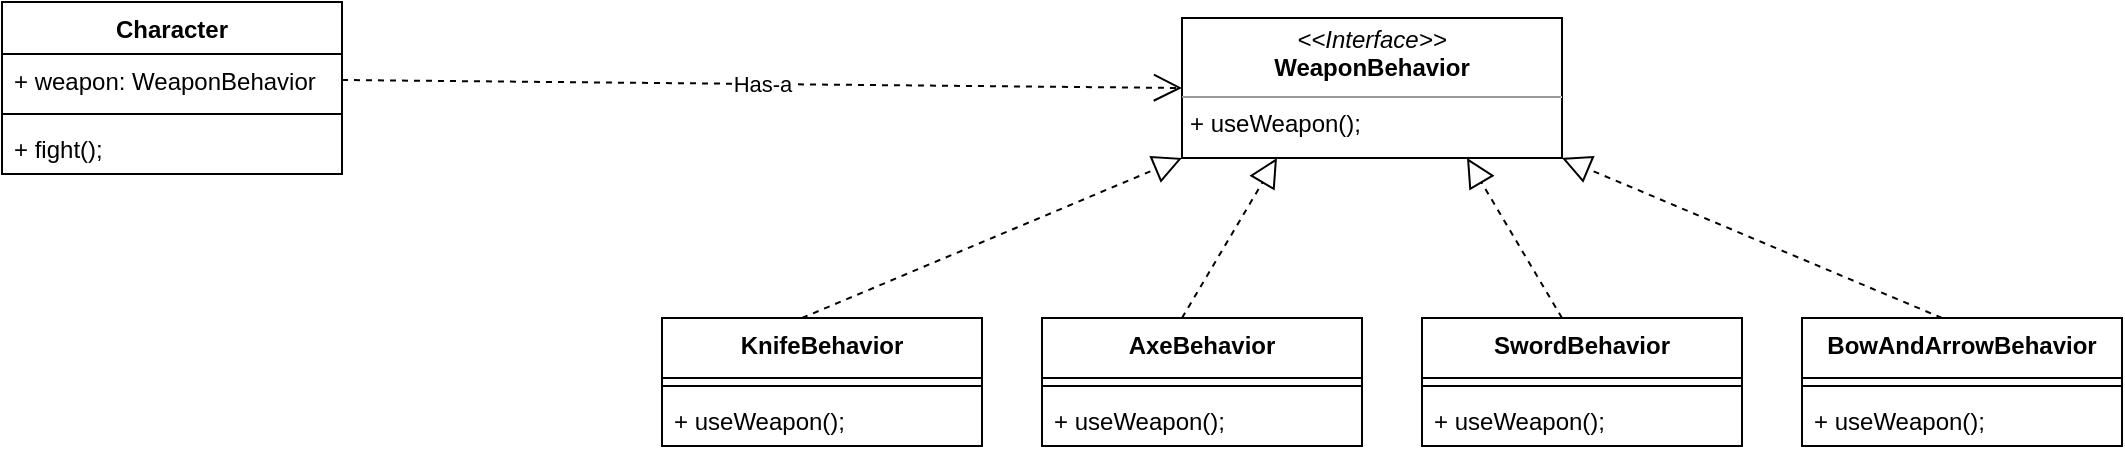 <mxfile version="20.8.3" type="github">
  <diagram id="rSioMry44xC4J9jirlgh" name="Página-1">
    <mxGraphModel dx="1004" dy="1405" grid="1" gridSize="10" guides="1" tooltips="1" connect="1" arrows="1" fold="1" page="1" pageScale="1" pageWidth="1169" pageHeight="827" math="0" shadow="0">
      <root>
        <mxCell id="0" />
        <mxCell id="1" parent="0" />
        <mxCell id="Ts7qb8tl-SaD9pUdBXGc-5" value="Character" style="swimlane;fontStyle=1;align=center;verticalAlign=top;childLayout=stackLayout;horizontal=1;startSize=26;horizontalStack=0;resizeParent=1;resizeParentMax=0;resizeLast=0;collapsible=1;marginBottom=0;" vertex="1" parent="1">
          <mxGeometry x="190" y="312" width="170" height="86" as="geometry" />
        </mxCell>
        <mxCell id="Ts7qb8tl-SaD9pUdBXGc-6" value="+ weapon: WeaponBehavior" style="text;strokeColor=none;fillColor=none;align=left;verticalAlign=top;spacingLeft=4;spacingRight=4;overflow=hidden;rotatable=0;points=[[0,0.5],[1,0.5]];portConstraint=eastwest;" vertex="1" parent="Ts7qb8tl-SaD9pUdBXGc-5">
          <mxGeometry y="26" width="170" height="26" as="geometry" />
        </mxCell>
        <mxCell id="Ts7qb8tl-SaD9pUdBXGc-7" value="" style="line;strokeWidth=1;fillColor=none;align=left;verticalAlign=middle;spacingTop=-1;spacingLeft=3;spacingRight=3;rotatable=0;labelPosition=right;points=[];portConstraint=eastwest;strokeColor=inherit;" vertex="1" parent="Ts7qb8tl-SaD9pUdBXGc-5">
          <mxGeometry y="52" width="170" height="8" as="geometry" />
        </mxCell>
        <mxCell id="Ts7qb8tl-SaD9pUdBXGc-8" value="+ fight();" style="text;strokeColor=none;fillColor=none;align=left;verticalAlign=top;spacingLeft=4;spacingRight=4;overflow=hidden;rotatable=0;points=[[0,0.5],[1,0.5]];portConstraint=eastwest;" vertex="1" parent="Ts7qb8tl-SaD9pUdBXGc-5">
          <mxGeometry y="60" width="170" height="26" as="geometry" />
        </mxCell>
        <mxCell id="Ts7qb8tl-SaD9pUdBXGc-9" value="KnifeBehavior" style="swimlane;fontStyle=1;align=center;verticalAlign=top;childLayout=stackLayout;horizontal=1;startSize=30;horizontalStack=0;resizeParent=1;resizeParentMax=0;resizeLast=0;collapsible=1;marginBottom=0;" vertex="1" parent="1">
          <mxGeometry x="520" y="470" width="160" height="64" as="geometry">
            <mxRectangle x="370" y="550" width="120" height="30" as="alternateBounds" />
          </mxGeometry>
        </mxCell>
        <mxCell id="Ts7qb8tl-SaD9pUdBXGc-15" value="" style="endArrow=block;dashed=1;endFill=0;endSize=12;html=1;rounded=0;entryX=0;entryY=1;entryDx=0;entryDy=0;" edge="1" parent="Ts7qb8tl-SaD9pUdBXGc-9" target="Ts7qb8tl-SaD9pUdBXGc-14">
          <mxGeometry width="160" relative="1" as="geometry">
            <mxPoint x="70" as="sourcePoint" />
            <mxPoint x="230" as="targetPoint" />
          </mxGeometry>
        </mxCell>
        <mxCell id="Ts7qb8tl-SaD9pUdBXGc-11" value="" style="line;strokeWidth=1;fillColor=none;align=left;verticalAlign=middle;spacingTop=-1;spacingLeft=3;spacingRight=3;rotatable=0;labelPosition=right;points=[];portConstraint=eastwest;strokeColor=inherit;" vertex="1" parent="Ts7qb8tl-SaD9pUdBXGc-9">
          <mxGeometry y="30" width="160" height="8" as="geometry" />
        </mxCell>
        <mxCell id="Ts7qb8tl-SaD9pUdBXGc-12" value="+ useWeapon();" style="text;strokeColor=none;fillColor=none;align=left;verticalAlign=top;spacingLeft=4;spacingRight=4;overflow=hidden;rotatable=0;points=[[0,0.5],[1,0.5]];portConstraint=eastwest;" vertex="1" parent="Ts7qb8tl-SaD9pUdBXGc-9">
          <mxGeometry y="38" width="160" height="26" as="geometry" />
        </mxCell>
        <mxCell id="Ts7qb8tl-SaD9pUdBXGc-14" value="&lt;p style=&quot;margin:0px;margin-top:4px;text-align:center;&quot;&gt;&lt;i&gt;&amp;lt;&amp;lt;Interface&amp;gt;&amp;gt;&lt;/i&gt;&lt;br&gt;&lt;b&gt;WeaponBehavior&lt;/b&gt;&lt;/p&gt;&lt;hr size=&quot;1&quot;&gt;&lt;p style=&quot;margin:0px;margin-left:4px;&quot;&gt;+ useWeapon();&lt;br&gt;&lt;/p&gt;" style="verticalAlign=top;align=left;overflow=fill;fontSize=12;fontFamily=Helvetica;html=1;" vertex="1" parent="1">
          <mxGeometry x="780" y="320" width="190" height="70" as="geometry" />
        </mxCell>
        <mxCell id="Ts7qb8tl-SaD9pUdBXGc-16" value="BowAndArrowBehavior" style="swimlane;fontStyle=1;align=center;verticalAlign=top;childLayout=stackLayout;horizontal=1;startSize=30;horizontalStack=0;resizeParent=1;resizeParentMax=0;resizeLast=0;collapsible=1;marginBottom=0;" vertex="1" parent="1">
          <mxGeometry x="1090" y="470" width="160" height="64" as="geometry">
            <mxRectangle x="370" y="550" width="120" height="30" as="alternateBounds" />
          </mxGeometry>
        </mxCell>
        <mxCell id="Ts7qb8tl-SaD9pUdBXGc-17" value="" style="endArrow=block;dashed=1;endFill=0;endSize=12;html=1;rounded=0;entryX=1;entryY=1;entryDx=0;entryDy=0;" edge="1" parent="Ts7qb8tl-SaD9pUdBXGc-16" target="Ts7qb8tl-SaD9pUdBXGc-14">
          <mxGeometry width="160" relative="1" as="geometry">
            <mxPoint x="70" as="sourcePoint" />
            <mxPoint x="230" as="targetPoint" />
          </mxGeometry>
        </mxCell>
        <mxCell id="Ts7qb8tl-SaD9pUdBXGc-18" value="" style="line;strokeWidth=1;fillColor=none;align=left;verticalAlign=middle;spacingTop=-1;spacingLeft=3;spacingRight=3;rotatable=0;labelPosition=right;points=[];portConstraint=eastwest;strokeColor=inherit;" vertex="1" parent="Ts7qb8tl-SaD9pUdBXGc-16">
          <mxGeometry y="30" width="160" height="8" as="geometry" />
        </mxCell>
        <mxCell id="Ts7qb8tl-SaD9pUdBXGc-19" value="+ useWeapon();" style="text;strokeColor=none;fillColor=none;align=left;verticalAlign=top;spacingLeft=4;spacingRight=4;overflow=hidden;rotatable=0;points=[[0,0.5],[1,0.5]];portConstraint=eastwest;" vertex="1" parent="Ts7qb8tl-SaD9pUdBXGc-16">
          <mxGeometry y="38" width="160" height="26" as="geometry" />
        </mxCell>
        <mxCell id="Ts7qb8tl-SaD9pUdBXGc-20" value="AxeBehavior" style="swimlane;fontStyle=1;align=center;verticalAlign=top;childLayout=stackLayout;horizontal=1;startSize=30;horizontalStack=0;resizeParent=1;resizeParentMax=0;resizeLast=0;collapsible=1;marginBottom=0;" vertex="1" parent="1">
          <mxGeometry x="710" y="470" width="160" height="64" as="geometry">
            <mxRectangle x="370" y="550" width="120" height="30" as="alternateBounds" />
          </mxGeometry>
        </mxCell>
        <mxCell id="Ts7qb8tl-SaD9pUdBXGc-21" value="" style="endArrow=block;dashed=1;endFill=0;endSize=12;html=1;rounded=0;entryX=0.25;entryY=1;entryDx=0;entryDy=0;" edge="1" parent="Ts7qb8tl-SaD9pUdBXGc-20" target="Ts7qb8tl-SaD9pUdBXGc-14">
          <mxGeometry width="160" relative="1" as="geometry">
            <mxPoint x="70" as="sourcePoint" />
            <mxPoint x="230" as="targetPoint" />
          </mxGeometry>
        </mxCell>
        <mxCell id="Ts7qb8tl-SaD9pUdBXGc-22" value="" style="line;strokeWidth=1;fillColor=none;align=left;verticalAlign=middle;spacingTop=-1;spacingLeft=3;spacingRight=3;rotatable=0;labelPosition=right;points=[];portConstraint=eastwest;strokeColor=inherit;" vertex="1" parent="Ts7qb8tl-SaD9pUdBXGc-20">
          <mxGeometry y="30" width="160" height="8" as="geometry" />
        </mxCell>
        <mxCell id="Ts7qb8tl-SaD9pUdBXGc-23" value="+ useWeapon();" style="text;strokeColor=none;fillColor=none;align=left;verticalAlign=top;spacingLeft=4;spacingRight=4;overflow=hidden;rotatable=0;points=[[0,0.5],[1,0.5]];portConstraint=eastwest;" vertex="1" parent="Ts7qb8tl-SaD9pUdBXGc-20">
          <mxGeometry y="38" width="160" height="26" as="geometry" />
        </mxCell>
        <mxCell id="Ts7qb8tl-SaD9pUdBXGc-24" value="SwordBehavior" style="swimlane;fontStyle=1;align=center;verticalAlign=top;childLayout=stackLayout;horizontal=1;startSize=30;horizontalStack=0;resizeParent=1;resizeParentMax=0;resizeLast=0;collapsible=1;marginBottom=0;" vertex="1" parent="1">
          <mxGeometry x="900" y="470" width="160" height="64" as="geometry">
            <mxRectangle x="370" y="550" width="120" height="30" as="alternateBounds" />
          </mxGeometry>
        </mxCell>
        <mxCell id="Ts7qb8tl-SaD9pUdBXGc-25" value="" style="endArrow=block;dashed=1;endFill=0;endSize=12;html=1;rounded=0;entryX=0.75;entryY=1;entryDx=0;entryDy=0;" edge="1" parent="Ts7qb8tl-SaD9pUdBXGc-24" target="Ts7qb8tl-SaD9pUdBXGc-14">
          <mxGeometry width="160" relative="1" as="geometry">
            <mxPoint x="70" as="sourcePoint" />
            <mxPoint x="230" as="targetPoint" />
          </mxGeometry>
        </mxCell>
        <mxCell id="Ts7qb8tl-SaD9pUdBXGc-26" value="" style="line;strokeWidth=1;fillColor=none;align=left;verticalAlign=middle;spacingTop=-1;spacingLeft=3;spacingRight=3;rotatable=0;labelPosition=right;points=[];portConstraint=eastwest;strokeColor=inherit;" vertex="1" parent="Ts7qb8tl-SaD9pUdBXGc-24">
          <mxGeometry y="30" width="160" height="8" as="geometry" />
        </mxCell>
        <mxCell id="Ts7qb8tl-SaD9pUdBXGc-27" value="+ useWeapon();" style="text;strokeColor=none;fillColor=none;align=left;verticalAlign=top;spacingLeft=4;spacingRight=4;overflow=hidden;rotatable=0;points=[[0,0.5],[1,0.5]];portConstraint=eastwest;" vertex="1" parent="Ts7qb8tl-SaD9pUdBXGc-24">
          <mxGeometry y="38" width="160" height="26" as="geometry" />
        </mxCell>
        <mxCell id="Ts7qb8tl-SaD9pUdBXGc-28" value="Has-a" style="endArrow=open;endSize=12;dashed=1;html=1;rounded=0;entryX=0;entryY=0.5;entryDx=0;entryDy=0;exitX=1;exitY=0.5;exitDx=0;exitDy=0;" edge="1" parent="1" source="Ts7qb8tl-SaD9pUdBXGc-6" target="Ts7qb8tl-SaD9pUdBXGc-14">
          <mxGeometry width="160" relative="1" as="geometry">
            <mxPoint x="360" y="322.5" as="sourcePoint" />
            <mxPoint x="520" y="322.5" as="targetPoint" />
          </mxGeometry>
        </mxCell>
      </root>
    </mxGraphModel>
  </diagram>
</mxfile>
